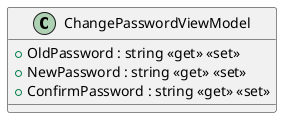 @startuml
class ChangePasswordViewModel {
    + OldPassword : string <<get>> <<set>>
    + NewPassword : string <<get>> <<set>>
    + ConfirmPassword : string <<get>> <<set>>
}
@enduml

